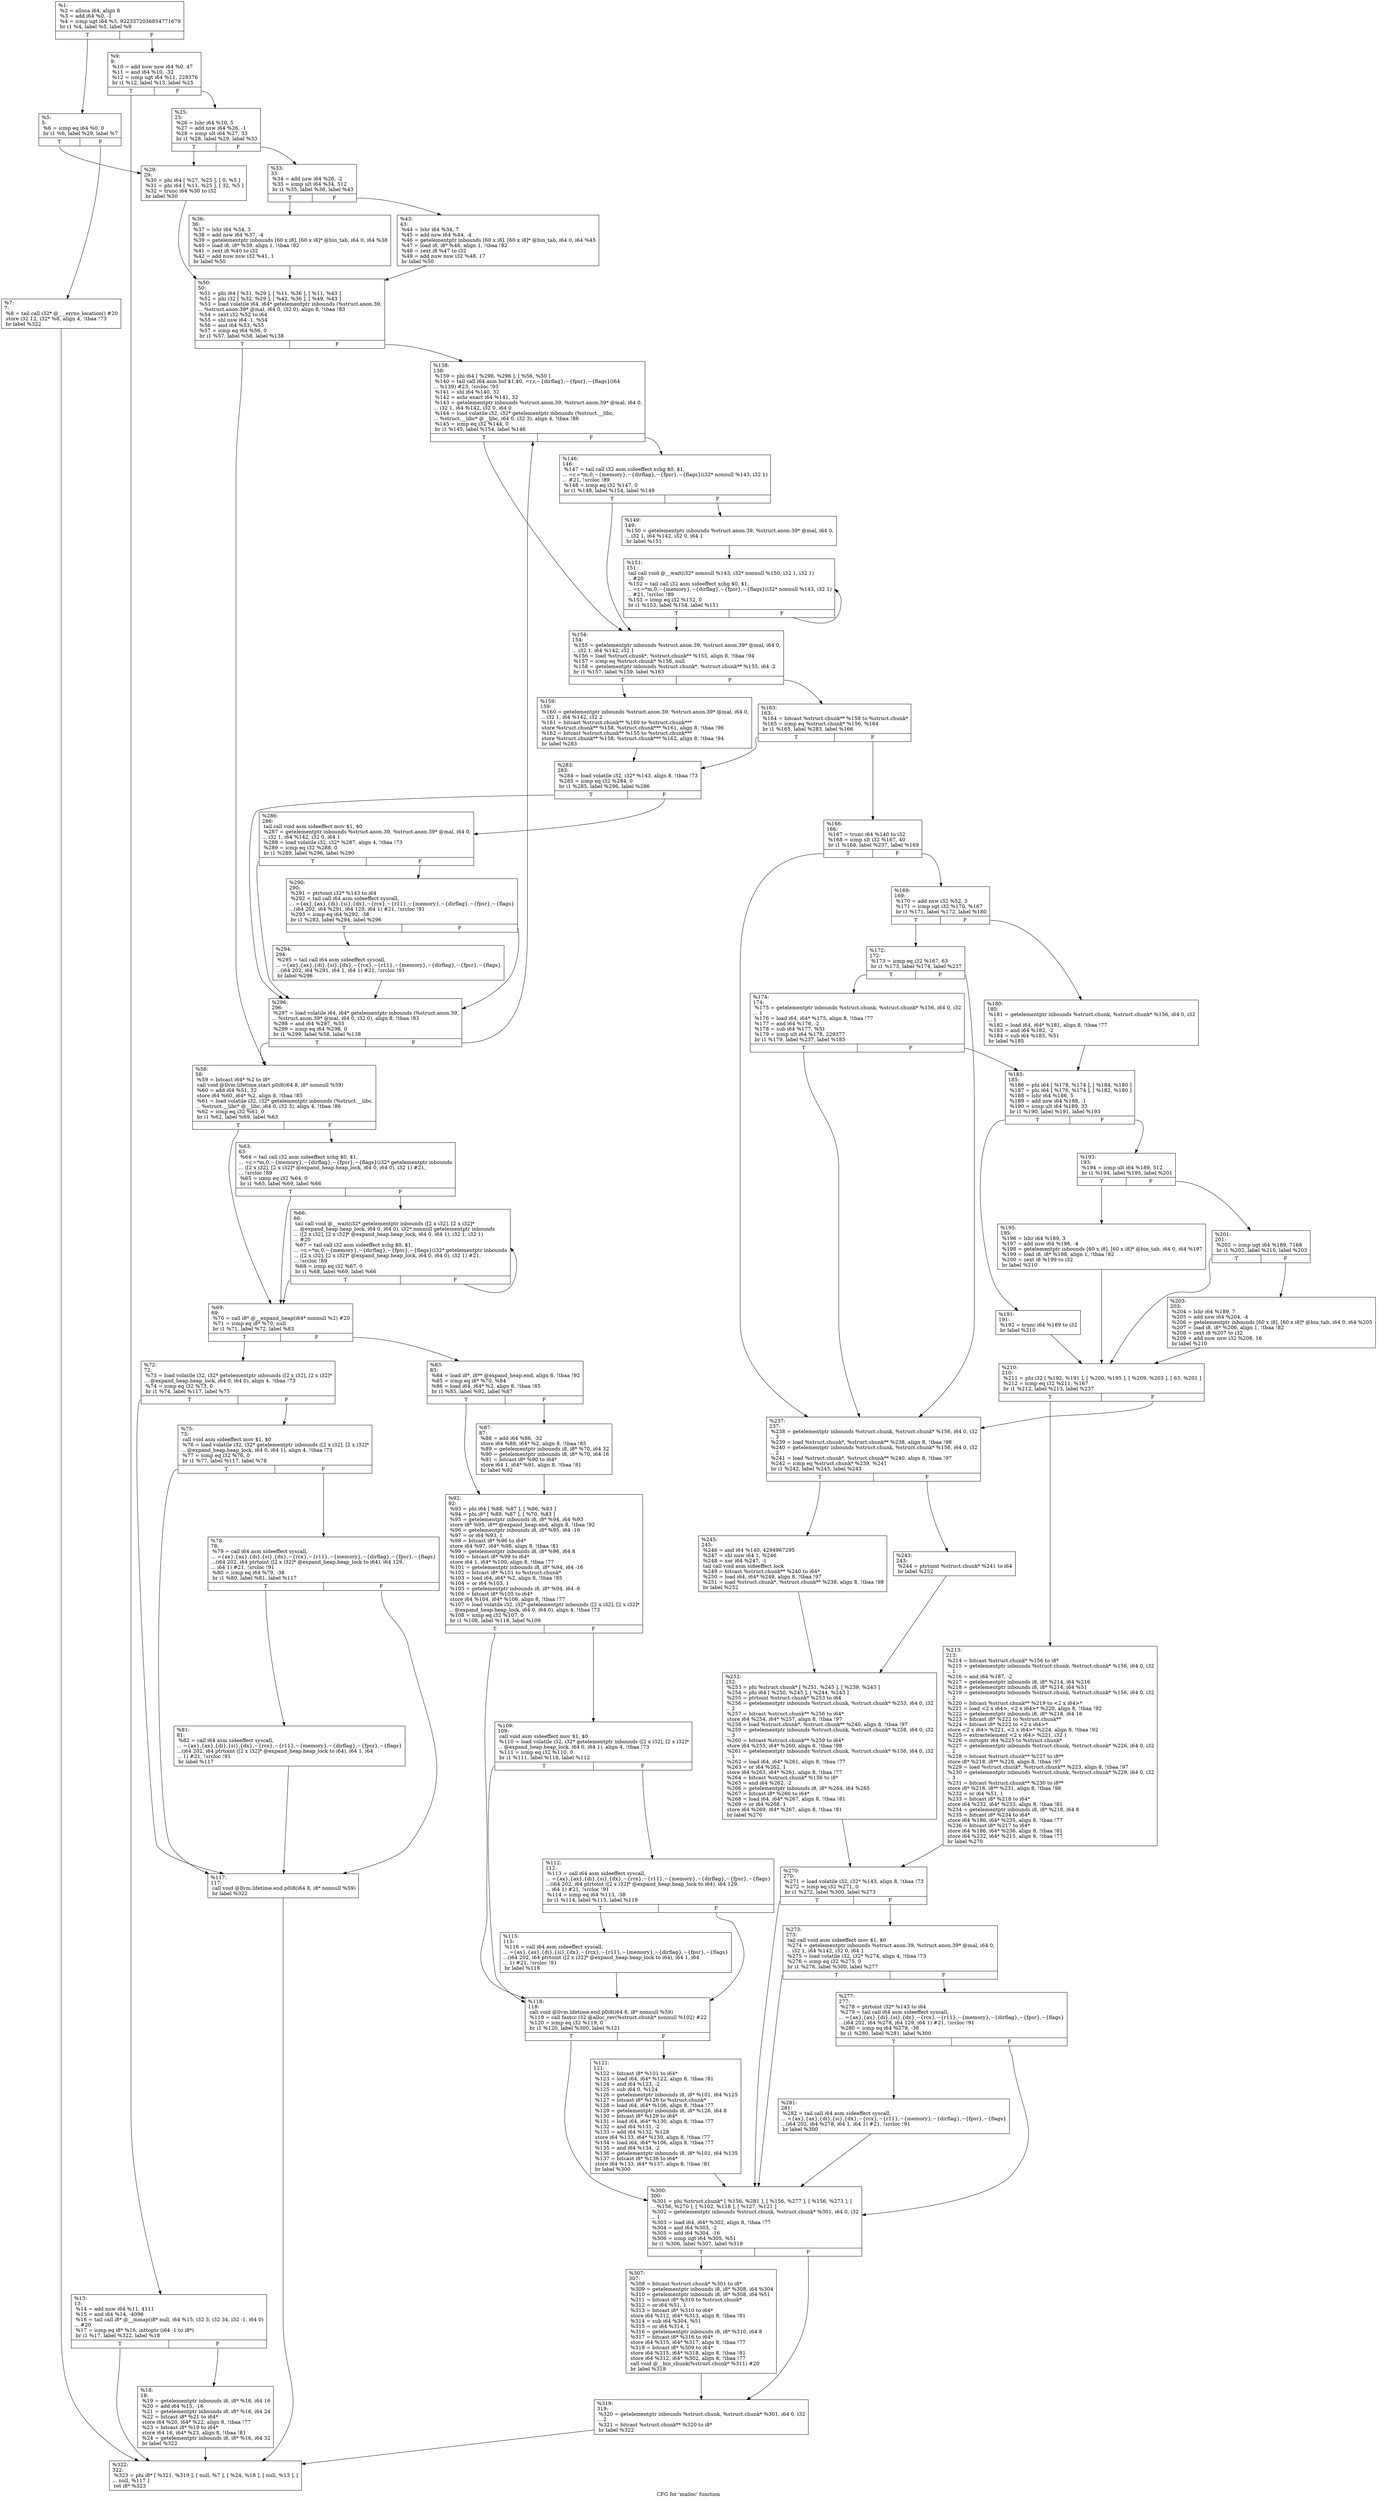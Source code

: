 digraph "CFG for 'malloc' function" {
	label="CFG for 'malloc' function";

	Node0x23060f0 [shape=record,label="{%1:\l  %2 = alloca i64, align 8\l  %3 = add i64 %0, -1\l  %4 = icmp ugt i64 %3, 9223372036854771679\l  br i1 %4, label %5, label %9\l|{<s0>T|<s1>F}}"];
	Node0x23060f0:s0 -> Node0x2306360;
	Node0x23060f0:s1 -> Node0x2306400;
	Node0x2306360 [shape=record,label="{%5:\l5:                                                \l  %6 = icmp eq i64 %0, 0\l  br i1 %6, label %29, label %7\l|{<s0>T|<s1>F}}"];
	Node0x2306360:s0 -> Node0x2306540;
	Node0x2306360:s1 -> Node0x23063b0;
	Node0x23063b0 [shape=record,label="{%7:\l7:                                                \l  %8 = tail call i32* @___errno_location() #20\l  store i32 12, i32* %8, align 4, !tbaa !73\l  br label %322\l}"];
	Node0x23063b0 -> Node0x2307760;
	Node0x2306400 [shape=record,label="{%9:\l9:                                                \l  %10 = add nuw nsw i64 %0, 47\l  %11 = and i64 %10, -32\l  %12 = icmp ugt i64 %11, 229376\l  br i1 %12, label %13, label %25\l|{<s0>T|<s1>F}}"];
	Node0x2306400:s0 -> Node0x2306450;
	Node0x2306400:s1 -> Node0x23064f0;
	Node0x2306450 [shape=record,label="{%13:\l13:                                               \l  %14 = add nuw i64 %11, 4111\l  %15 = and i64 %14, -4096\l  %16 = tail call i8* @__mmap(i8* null, i64 %15, i32 3, i32 34, i32 -1, i64 0)\l... #20\l  %17 = icmp eq i8* %16, inttoptr (i64 -1 to i8*)\l  br i1 %17, label %322, label %18\l|{<s0>T|<s1>F}}"];
	Node0x2306450:s0 -> Node0x2307760;
	Node0x2306450:s1 -> Node0x23064a0;
	Node0x23064a0 [shape=record,label="{%18:\l18:                                               \l  %19 = getelementptr inbounds i8, i8* %16, i64 16\l  %20 = add i64 %15, -16\l  %21 = getelementptr inbounds i8, i8* %16, i64 24\l  %22 = bitcast i8* %21 to i64*\l  store i64 %20, i64* %22, align 8, !tbaa !77\l  %23 = bitcast i8* %19 to i64*\l  store i64 16, i64* %23, align 8, !tbaa !81\l  %24 = getelementptr inbounds i8, i8* %16, i64 32\l  br label %322\l}"];
	Node0x23064a0 -> Node0x2307760;
	Node0x23064f0 [shape=record,label="{%25:\l25:                                               \l  %26 = lshr i64 %10, 5\l  %27 = add nsw i64 %26, -1\l  %28 = icmp ult i64 %27, 33\l  br i1 %28, label %29, label %33\l|{<s0>T|<s1>F}}"];
	Node0x23064f0:s0 -> Node0x2306540;
	Node0x23064f0:s1 -> Node0x2306590;
	Node0x2306540 [shape=record,label="{%29:\l29:                                               \l  %30 = phi i64 [ %27, %25 ], [ 0, %5 ]\l  %31 = phi i64 [ %11, %25 ], [ 32, %5 ]\l  %32 = trunc i64 %30 to i32\l  br label %50\l}"];
	Node0x2306540 -> Node0x2306680;
	Node0x2306590 [shape=record,label="{%33:\l33:                                               \l  %34 = add nsw i64 %26, -2\l  %35 = icmp ult i64 %34, 512\l  br i1 %35, label %36, label %43\l|{<s0>T|<s1>F}}"];
	Node0x2306590:s0 -> Node0x23065e0;
	Node0x2306590:s1 -> Node0x2306630;
	Node0x23065e0 [shape=record,label="{%36:\l36:                                               \l  %37 = lshr i64 %34, 3\l  %38 = add nsw i64 %37, -4\l  %39 = getelementptr inbounds [60 x i8], [60 x i8]* @bin_tab, i64 0, i64 %38\l  %40 = load i8, i8* %39, align 1, !tbaa !82\l  %41 = zext i8 %40 to i32\l  %42 = add nuw nsw i32 %41, 1\l  br label %50\l}"];
	Node0x23065e0 -> Node0x2306680;
	Node0x2306630 [shape=record,label="{%43:\l43:                                               \l  %44 = lshr i64 %34, 7\l  %45 = add nsw i64 %44, -4\l  %46 = getelementptr inbounds [60 x i8], [60 x i8]* @bin_tab, i64 0, i64 %45\l  %47 = load i8, i8* %46, align 1, !tbaa !82\l  %48 = zext i8 %47 to i32\l  %49 = add nuw nsw i32 %48, 17\l  br label %50\l}"];
	Node0x2306630 -> Node0x2306680;
	Node0x2306680 [shape=record,label="{%50:\l50:                                               \l  %51 = phi i64 [ %31, %29 ], [ %11, %36 ], [ %11, %43 ]\l  %52 = phi i32 [ %32, %29 ], [ %42, %36 ], [ %49, %43 ]\l  %53 = load volatile i64, i64* getelementptr inbounds (%struct.anon.39,\l... %struct.anon.39* @mal, i64 0, i32 0), align 8, !tbaa !83\l  %54 = zext i32 %52 to i64\l  %55 = shl nsw i64 -1, %54\l  %56 = and i64 %53, %55\l  %57 = icmp eq i64 %56, 0\l  br i1 %57, label %58, label %138\l|{<s0>T|<s1>F}}"];
	Node0x2306680:s0 -> Node0x23066d0;
	Node0x2306680:s1 -> Node0x2306c20;
	Node0x23066d0 [shape=record,label="{%58:\l58:                                               \l  %59 = bitcast i64* %2 to i8*\l  call void @llvm.lifetime.start.p0i8(i64 8, i8* nonnull %59)\l  %60 = add i64 %51, 32\l  store i64 %60, i64* %2, align 8, !tbaa !85\l  %61 = load volatile i32, i32* getelementptr inbounds (%struct.__libc,\l... %struct.__libc* @__libc, i64 0, i32 3), align 4, !tbaa !86\l  %62 = icmp eq i32 %61, 0\l  br i1 %62, label %69, label %63\l|{<s0>T|<s1>F}}"];
	Node0x23066d0:s0 -> Node0x23067c0;
	Node0x23066d0:s1 -> Node0x2306720;
	Node0x2306720 [shape=record,label="{%63:\l63:                                               \l  %64 = tail call i32 asm sideeffect xchg $0, $1,\l... =r,=*m,0,~\{memory\},~\{dirflag\},~\{fpsr\},~\{flags\}(i32* getelementptr inbounds\l... ([2 x i32], [2 x i32]* @expand_heap.heap_lock, i64 0, i64 0), i32 1) #21,\l... !srcloc !89\l  %65 = icmp eq i32 %64, 0\l  br i1 %65, label %69, label %66\l|{<s0>T|<s1>F}}"];
	Node0x2306720:s0 -> Node0x23067c0;
	Node0x2306720:s1 -> Node0x2306770;
	Node0x2306770 [shape=record,label="{%66:\l66:                                               \l  tail call void @__wait(i32* getelementptr inbounds ([2 x i32], [2 x i32]*\l... @expand_heap.heap_lock, i64 0, i64 0), i32* nonnull getelementptr inbounds\l... ([2 x i32], [2 x i32]* @expand_heap.heap_lock, i64 0, i64 1), i32 1, i32 1)\l... #20\l  %67 = tail call i32 asm sideeffect xchg $0, $1,\l... =r,=*m,0,~\{memory\},~\{dirflag\},~\{fpsr\},~\{flags\}(i32* getelementptr inbounds\l... ([2 x i32], [2 x i32]* @expand_heap.heap_lock, i64 0, i64 0), i32 1) #21,\l... !srcloc !89\l  %68 = icmp eq i32 %67, 0\l  br i1 %68, label %69, label %66\l|{<s0>T|<s1>F}}"];
	Node0x2306770:s0 -> Node0x23067c0;
	Node0x2306770:s1 -> Node0x2306770;
	Node0x23067c0 [shape=record,label="{%69:\l69:                                               \l  %70 = call i8* @__expand_heap(i64* nonnull %2) #20\l  %71 = icmp eq i8* %70, null\l  br i1 %71, label %72, label %83\l|{<s0>T|<s1>F}}"];
	Node0x23067c0:s0 -> Node0x2306810;
	Node0x23067c0:s1 -> Node0x2306950;
	Node0x2306810 [shape=record,label="{%72:\l72:                                               \l  %73 = load volatile i32, i32* getelementptr inbounds ([2 x i32], [2 x i32]*\l... @expand_heap.heap_lock, i64 0, i64 0), align 4, !tbaa !73\l  %74 = icmp eq i32 %73, 0\l  br i1 %74, label %117, label %75\l|{<s0>T|<s1>F}}"];
	Node0x2306810:s0 -> Node0x2306b30;
	Node0x2306810:s1 -> Node0x2306860;
	Node0x2306860 [shape=record,label="{%75:\l75:                                               \l  call void asm sideeffect mov $1, $0 \l  %76 = load volatile i32, i32* getelementptr inbounds ([2 x i32], [2 x i32]*\l... @expand_heap.heap_lock, i64 0, i64 1), align 4, !tbaa !73\l  %77 = icmp eq i32 %76, 0\l  br i1 %77, label %117, label %78\l|{<s0>T|<s1>F}}"];
	Node0x2306860:s0 -> Node0x2306b30;
	Node0x2306860:s1 -> Node0x23068b0;
	Node0x23068b0 [shape=record,label="{%78:\l78:                                               \l  %79 = call i64 asm sideeffect syscall,\l... =\{ax\},\{ax\},\{di\},\{si\},\{dx\},~\{rcx\},~\{r11\},~\{memory\},~\{dirflag\},~\{fpsr\},~\{flags\}\l...(i64 202, i64 ptrtoint ([2 x i32]* @expand_heap.heap_lock to i64), i64 129,\l... i64 1) #21, !srcloc !91\l  %80 = icmp eq i64 %79, -38\l  br i1 %80, label %81, label %117\l|{<s0>T|<s1>F}}"];
	Node0x23068b0:s0 -> Node0x2306900;
	Node0x23068b0:s1 -> Node0x2306b30;
	Node0x2306900 [shape=record,label="{%81:\l81:                                               \l  %82 = call i64 asm sideeffect syscall,\l... =\{ax\},\{ax\},\{di\},\{si\},\{dx\},~\{rcx\},~\{r11\},~\{memory\},~\{dirflag\},~\{fpsr\},~\{flags\}\l...(i64 202, i64 ptrtoint ([2 x i32]* @expand_heap.heap_lock to i64), i64 1, i64\l... 1) #21, !srcloc !91\l  br label %117\l}"];
	Node0x2306900 -> Node0x2306b30;
	Node0x2306950 [shape=record,label="{%83:\l83:                                               \l  %84 = load i8*, i8** @expand_heap.end, align 8, !tbaa !92\l  %85 = icmp eq i8* %70, %84\l  %86 = load i64, i64* %2, align 8, !tbaa !85\l  br i1 %85, label %92, label %87\l|{<s0>T|<s1>F}}"];
	Node0x2306950:s0 -> Node0x23069f0;
	Node0x2306950:s1 -> Node0x23069a0;
	Node0x23069a0 [shape=record,label="{%87:\l87:                                               \l  %88 = add i64 %86, -32\l  store i64 %88, i64* %2, align 8, !tbaa !85\l  %89 = getelementptr inbounds i8, i8* %70, i64 32\l  %90 = getelementptr inbounds i8, i8* %70, i64 16\l  %91 = bitcast i8* %90 to i64*\l  store i64 1, i64* %91, align 8, !tbaa !81\l  br label %92\l}"];
	Node0x23069a0 -> Node0x23069f0;
	Node0x23069f0 [shape=record,label="{%92:\l92:                                               \l  %93 = phi i64 [ %88, %87 ], [ %86, %83 ]\l  %94 = phi i8* [ %89, %87 ], [ %70, %83 ]\l  %95 = getelementptr inbounds i8, i8* %94, i64 %93\l  store i8* %95, i8** @expand_heap.end, align 8, !tbaa !92\l  %96 = getelementptr inbounds i8, i8* %95, i64 -16\l  %97 = or i64 %93, 1\l  %98 = bitcast i8* %96 to i64*\l  store i64 %97, i64* %98, align 8, !tbaa !81\l  %99 = getelementptr inbounds i8, i8* %96, i64 8\l  %100 = bitcast i8* %99 to i64*\l  store i64 1, i64* %100, align 8, !tbaa !77\l  %101 = getelementptr inbounds i8, i8* %94, i64 -16\l  %102 = bitcast i8* %101 to %struct.chunk*\l  %103 = load i64, i64* %2, align 8, !tbaa !85\l  %104 = or i64 %103, 1\l  %105 = getelementptr inbounds i8, i8* %94, i64 -8\l  %106 = bitcast i8* %105 to i64*\l  store i64 %104, i64* %106, align 8, !tbaa !77\l  %107 = load volatile i32, i32* getelementptr inbounds ([2 x i32], [2 x i32]*\l... @expand_heap.heap_lock, i64 0, i64 0), align 4, !tbaa !73\l  %108 = icmp eq i32 %107, 0\l  br i1 %108, label %118, label %109\l|{<s0>T|<s1>F}}"];
	Node0x23069f0:s0 -> Node0x2306b80;
	Node0x23069f0:s1 -> Node0x2306a40;
	Node0x2306a40 [shape=record,label="{%109:\l109:                                              \l  call void asm sideeffect mov $1, $0 \l  %110 = load volatile i32, i32* getelementptr inbounds ([2 x i32], [2 x i32]*\l... @expand_heap.heap_lock, i64 0, i64 1), align 4, !tbaa !73\l  %111 = icmp eq i32 %110, 0\l  br i1 %111, label %118, label %112\l|{<s0>T|<s1>F}}"];
	Node0x2306a40:s0 -> Node0x2306b80;
	Node0x2306a40:s1 -> Node0x2306a90;
	Node0x2306a90 [shape=record,label="{%112:\l112:                                              \l  %113 = call i64 asm sideeffect syscall,\l... =\{ax\},\{ax\},\{di\},\{si\},\{dx\},~\{rcx\},~\{r11\},~\{memory\},~\{dirflag\},~\{fpsr\},~\{flags\}\l...(i64 202, i64 ptrtoint ([2 x i32]* @expand_heap.heap_lock to i64), i64 129,\l... i64 1) #21, !srcloc !91\l  %114 = icmp eq i64 %113, -38\l  br i1 %114, label %115, label %118\l|{<s0>T|<s1>F}}"];
	Node0x2306a90:s0 -> Node0x2306ae0;
	Node0x2306a90:s1 -> Node0x2306b80;
	Node0x2306ae0 [shape=record,label="{%115:\l115:                                              \l  %116 = call i64 asm sideeffect syscall,\l... =\{ax\},\{ax\},\{di\},\{si\},\{dx\},~\{rcx\},~\{r11\},~\{memory\},~\{dirflag\},~\{fpsr\},~\{flags\}\l...(i64 202, i64 ptrtoint ([2 x i32]* @expand_heap.heap_lock to i64), i64 1, i64\l... 1) #21, !srcloc !91\l  br label %118\l}"];
	Node0x2306ae0 -> Node0x2306b80;
	Node0x2306b30 [shape=record,label="{%117:\l117:                                              \l  call void @llvm.lifetime.end.p0i8(i64 8, i8* nonnull %59)\l  br label %322\l}"];
	Node0x2306b30 -> Node0x2307760;
	Node0x2306b80 [shape=record,label="{%118:\l118:                                              \l  call void @llvm.lifetime.end.p0i8(i64 8, i8* nonnull %59)\l  %119 = call fastcc i32 @alloc_rev(%struct.chunk* nonnull %102) #22\l  %120 = icmp eq i32 %119, 0\l  br i1 %120, label %300, label %121\l|{<s0>T|<s1>F}}"];
	Node0x2306b80:s0 -> Node0x2307670;
	Node0x2306b80:s1 -> Node0x2306bd0;
	Node0x2306bd0 [shape=record,label="{%121:\l121:                                              \l  %122 = bitcast i8* %101 to i64*\l  %123 = load i64, i64* %122, align 8, !tbaa !81\l  %124 = and i64 %123, -2\l  %125 = sub i64 0, %124\l  %126 = getelementptr inbounds i8, i8* %101, i64 %125\l  %127 = bitcast i8* %126 to %struct.chunk*\l  %128 = load i64, i64* %106, align 8, !tbaa !77\l  %129 = getelementptr inbounds i8, i8* %126, i64 8\l  %130 = bitcast i8* %129 to i64*\l  %131 = load i64, i64* %130, align 8, !tbaa !77\l  %132 = and i64 %131, -2\l  %133 = add i64 %132, %128\l  store i64 %133, i64* %130, align 8, !tbaa !77\l  %134 = load i64, i64* %106, align 8, !tbaa !77\l  %135 = and i64 %134, -2\l  %136 = getelementptr inbounds i8, i8* %101, i64 %135\l  %137 = bitcast i8* %136 to i64*\l  store i64 %133, i64* %137, align 8, !tbaa !81\l  br label %300\l}"];
	Node0x2306bd0 -> Node0x2307670;
	Node0x2306c20 [shape=record,label="{%138:\l138:                                              \l  %139 = phi i64 [ %298, %296 ], [ %56, %50 ]\l  %140 = tail call i64 asm bsf $1,$0, =r,r,~\{dirflag\},~\{fpsr\},~\{flags\}(i64\l... %139) #23, !srcloc !93\l  %141 = shl i64 %140, 32\l  %142 = ashr exact i64 %141, 32\l  %143 = getelementptr inbounds %struct.anon.39, %struct.anon.39* @mal, i64 0,\l... i32 1, i64 %142, i32 0, i64 0\l  %144 = load volatile i32, i32* getelementptr inbounds (%struct.__libc,\l... %struct.__libc* @__libc, i64 0, i32 3), align 4, !tbaa !86\l  %145 = icmp eq i32 %144, 0\l  br i1 %145, label %154, label %146\l|{<s0>T|<s1>F}}"];
	Node0x2306c20:s0 -> Node0x2306d60;
	Node0x2306c20:s1 -> Node0x2306c70;
	Node0x2306c70 [shape=record,label="{%146:\l146:                                              \l  %147 = tail call i32 asm sideeffect xchg $0, $1,\l... =r,=*m,0,~\{memory\},~\{dirflag\},~\{fpsr\},~\{flags\}(i32* nonnull %143, i32 1)\l... #21, !srcloc !89\l  %148 = icmp eq i32 %147, 0\l  br i1 %148, label %154, label %149\l|{<s0>T|<s1>F}}"];
	Node0x2306c70:s0 -> Node0x2306d60;
	Node0x2306c70:s1 -> Node0x2306cc0;
	Node0x2306cc0 [shape=record,label="{%149:\l149:                                              \l  %150 = getelementptr inbounds %struct.anon.39, %struct.anon.39* @mal, i64 0,\l... i32 1, i64 %142, i32 0, i64 1\l  br label %151\l}"];
	Node0x2306cc0 -> Node0x2306d10;
	Node0x2306d10 [shape=record,label="{%151:\l151:                                              \l  tail call void @__wait(i32* nonnull %143, i32* nonnull %150, i32 1, i32 1)\l... #20\l  %152 = tail call i32 asm sideeffect xchg $0, $1,\l... =r,=*m,0,~\{memory\},~\{dirflag\},~\{fpsr\},~\{flags\}(i32* nonnull %143, i32 1)\l... #21, !srcloc !89\l  %153 = icmp eq i32 %152, 0\l  br i1 %153, label %154, label %151\l|{<s0>T|<s1>F}}"];
	Node0x2306d10:s0 -> Node0x2306d60;
	Node0x2306d10:s1 -> Node0x2306d10;
	Node0x2306d60 [shape=record,label="{%154:\l154:                                              \l  %155 = getelementptr inbounds %struct.anon.39, %struct.anon.39* @mal, i64 0,\l... i32 1, i64 %142, i32 1\l  %156 = load %struct.chunk*, %struct.chunk** %155, align 8, !tbaa !94\l  %157 = icmp eq %struct.chunk* %156, null\l  %158 = getelementptr inbounds %struct.chunk*, %struct.chunk** %155, i64 -2\l  br i1 %157, label %159, label %163\l|{<s0>T|<s1>F}}"];
	Node0x2306d60:s0 -> Node0x2306db0;
	Node0x2306d60:s1 -> Node0x2306e00;
	Node0x2306db0 [shape=record,label="{%159:\l159:                                              \l  %160 = getelementptr inbounds %struct.anon.39, %struct.anon.39* @mal, i64 0,\l... i32 1, i64 %142, i32 2\l  %161 = bitcast %struct.chunk** %160 to %struct.chunk***\l  store %struct.chunk** %158, %struct.chunk*** %161, align 8, !tbaa !96\l  %162 = bitcast %struct.chunk** %155 to %struct.chunk***\l  store %struct.chunk** %158, %struct.chunk*** %162, align 8, !tbaa !94\l  br label %283\l}"];
	Node0x2306db0 -> Node0x23074e0;
	Node0x2306e00 [shape=record,label="{%163:\l163:                                              \l  %164 = bitcast %struct.chunk** %158 to %struct.chunk*\l  %165 = icmp eq %struct.chunk* %156, %164\l  br i1 %165, label %283, label %166\l|{<s0>T|<s1>F}}"];
	Node0x2306e00:s0 -> Node0x23074e0;
	Node0x2306e00:s1 -> Node0x2306e50;
	Node0x2306e50 [shape=record,label="{%166:\l166:                                              \l  %167 = trunc i64 %140 to i32\l  %168 = icmp slt i32 %167, 40\l  br i1 %168, label %237, label %169\l|{<s0>T|<s1>F}}"];
	Node0x2306e50:s0 -> Node0x2307260;
	Node0x2306e50:s1 -> Node0x2306ea0;
	Node0x2306ea0 [shape=record,label="{%169:\l169:                                              \l  %170 = add nsw i32 %52, 3\l  %171 = icmp sgt i32 %170, %167\l  br i1 %171, label %172, label %180\l|{<s0>T|<s1>F}}"];
	Node0x2306ea0:s0 -> Node0x2306ef0;
	Node0x2306ea0:s1 -> Node0x2306f90;
	Node0x2306ef0 [shape=record,label="{%172:\l172:                                              \l  %173 = icmp eq i32 %167, 63\l  br i1 %173, label %174, label %237\l|{<s0>T|<s1>F}}"];
	Node0x2306ef0:s0 -> Node0x2306f40;
	Node0x2306ef0:s1 -> Node0x2307260;
	Node0x2306f40 [shape=record,label="{%174:\l174:                                              \l  %175 = getelementptr inbounds %struct.chunk, %struct.chunk* %156, i64 0, i32\l... 1\l  %176 = load i64, i64* %175, align 8, !tbaa !77\l  %177 = and i64 %176, -2\l  %178 = sub i64 %177, %51\l  %179 = icmp ult i64 %178, 229377\l  br i1 %179, label %237, label %185\l|{<s0>T|<s1>F}}"];
	Node0x2306f40:s0 -> Node0x2307260;
	Node0x2306f40:s1 -> Node0x2306fe0;
	Node0x2306f90 [shape=record,label="{%180:\l180:                                              \l  %181 = getelementptr inbounds %struct.chunk, %struct.chunk* %156, i64 0, i32\l... 1\l  %182 = load i64, i64* %181, align 8, !tbaa !77\l  %183 = and i64 %182, -2\l  %184 = sub i64 %183, %51\l  br label %185\l}"];
	Node0x2306f90 -> Node0x2306fe0;
	Node0x2306fe0 [shape=record,label="{%185:\l185:                                              \l  %186 = phi i64 [ %178, %174 ], [ %184, %180 ]\l  %187 = phi i64 [ %176, %174 ], [ %182, %180 ]\l  %188 = lshr i64 %186, 5\l  %189 = add nsw i64 %188, -1\l  %190 = icmp ult i64 %189, 33\l  br i1 %190, label %191, label %193\l|{<s0>T|<s1>F}}"];
	Node0x2306fe0:s0 -> Node0x2307030;
	Node0x2306fe0:s1 -> Node0x2307080;
	Node0x2307030 [shape=record,label="{%191:\l191:                                              \l  %192 = trunc i64 %189 to i32\l  br label %210\l}"];
	Node0x2307030 -> Node0x23071c0;
	Node0x2307080 [shape=record,label="{%193:\l193:                                              \l  %194 = icmp ult i64 %189, 512\l  br i1 %194, label %195, label %201\l|{<s0>T|<s1>F}}"];
	Node0x2307080:s0 -> Node0x23070d0;
	Node0x2307080:s1 -> Node0x2307120;
	Node0x23070d0 [shape=record,label="{%195:\l195:                                              \l  %196 = lshr i64 %189, 3\l  %197 = add nsw i64 %196, -4\l  %198 = getelementptr inbounds [60 x i8], [60 x i8]* @bin_tab, i64 0, i64 %197\l  %199 = load i8, i8* %198, align 1, !tbaa !82\l  %200 = zext i8 %199 to i32\l  br label %210\l}"];
	Node0x23070d0 -> Node0x23071c0;
	Node0x2307120 [shape=record,label="{%201:\l201:                                              \l  %202 = icmp ugt i64 %189, 7168\l  br i1 %202, label %210, label %203\l|{<s0>T|<s1>F}}"];
	Node0x2307120:s0 -> Node0x23071c0;
	Node0x2307120:s1 -> Node0x2307170;
	Node0x2307170 [shape=record,label="{%203:\l203:                                              \l  %204 = lshr i64 %189, 7\l  %205 = add nsw i64 %204, -4\l  %206 = getelementptr inbounds [60 x i8], [60 x i8]* @bin_tab, i64 0, i64 %205\l  %207 = load i8, i8* %206, align 1, !tbaa !82\l  %208 = zext i8 %207 to i32\l  %209 = add nuw nsw i32 %208, 16\l  br label %210\l}"];
	Node0x2307170 -> Node0x23071c0;
	Node0x23071c0 [shape=record,label="{%210:\l210:                                              \l  %211 = phi i32 [ %192, %191 ], [ %200, %195 ], [ %209, %203 ], [ 63, %201 ]\l  %212 = icmp eq i32 %211, %167\l  br i1 %212, label %213, label %237\l|{<s0>T|<s1>F}}"];
	Node0x23071c0:s0 -> Node0x2307210;
	Node0x23071c0:s1 -> Node0x2307260;
	Node0x2307210 [shape=record,label="{%213:\l213:                                              \l  %214 = bitcast %struct.chunk* %156 to i8*\l  %215 = getelementptr inbounds %struct.chunk, %struct.chunk* %156, i64 0, i32\l... 1\l  %216 = and i64 %187, -2\l  %217 = getelementptr inbounds i8, i8* %214, i64 %216\l  %218 = getelementptr inbounds i8, i8* %214, i64 %51\l  %219 = getelementptr inbounds %struct.chunk, %struct.chunk* %156, i64 0, i32\l... 2\l  %220 = bitcast %struct.chunk** %219 to \<2 x i64\>*\l  %221 = load \<2 x i64\>, \<2 x i64\>* %220, align 8, !tbaa !92\l  %222 = getelementptr inbounds i8, i8* %218, i64 16\l  %223 = bitcast i8* %222 to %struct.chunk**\l  %224 = bitcast i8* %222 to \<2 x i64\>*\l  store \<2 x i64\> %221, \<2 x i64\>* %224, align 8, !tbaa !92\l  %225 = extractelement \<2 x i64\> %221, i32 1\l  %226 = inttoptr i64 %225 to %struct.chunk*\l  %227 = getelementptr inbounds %struct.chunk, %struct.chunk* %226, i64 0, i32\l... 2\l  %228 = bitcast %struct.chunk** %227 to i8**\l  store i8* %218, i8** %228, align 8, !tbaa !97\l  %229 = load %struct.chunk*, %struct.chunk** %223, align 8, !tbaa !97\l  %230 = getelementptr inbounds %struct.chunk, %struct.chunk* %229, i64 0, i32\l... 3\l  %231 = bitcast %struct.chunk** %230 to i8**\l  store i8* %218, i8** %231, align 8, !tbaa !98\l  %232 = or i64 %51, 1\l  %233 = bitcast i8* %218 to i64*\l  store i64 %232, i64* %233, align 8, !tbaa !81\l  %234 = getelementptr inbounds i8, i8* %218, i64 8\l  %235 = bitcast i8* %234 to i64*\l  store i64 %186, i64* %235, align 8, !tbaa !77\l  %236 = bitcast i8* %217 to i64*\l  store i64 %186, i64* %236, align 8, !tbaa !81\l  store i64 %232, i64* %215, align 8, !tbaa !77\l  br label %270\l}"];
	Node0x2307210 -> Node0x23073a0;
	Node0x2307260 [shape=record,label="{%237:\l237:                                              \l  %238 = getelementptr inbounds %struct.chunk, %struct.chunk* %156, i64 0, i32\l... 3\l  %239 = load %struct.chunk*, %struct.chunk** %238, align 8, !tbaa !98\l  %240 = getelementptr inbounds %struct.chunk, %struct.chunk* %156, i64 0, i32\l... 2\l  %241 = load %struct.chunk*, %struct.chunk** %240, align 8, !tbaa !97\l  %242 = icmp eq %struct.chunk* %239, %241\l  br i1 %242, label %245, label %243\l|{<s0>T|<s1>F}}"];
	Node0x2307260:s0 -> Node0x2307300;
	Node0x2307260:s1 -> Node0x23072b0;
	Node0x23072b0 [shape=record,label="{%243:\l243:                                              \l  %244 = ptrtoint %struct.chunk* %241 to i64\l  br label %252\l}"];
	Node0x23072b0 -> Node0x2307350;
	Node0x2307300 [shape=record,label="{%245:\l245:                                              \l  %246 = and i64 %140, 4294967295\l  %247 = shl nuw i64 1, %246\l  %248 = xor i64 %247, -1\l  tail call void asm sideeffect lock \l  %249 = bitcast %struct.chunk** %240 to i64*\l  %250 = load i64, i64* %249, align 8, !tbaa !97\l  %251 = load %struct.chunk*, %struct.chunk** %238, align 8, !tbaa !98\l  br label %252\l}"];
	Node0x2307300 -> Node0x2307350;
	Node0x2307350 [shape=record,label="{%252:\l252:                                              \l  %253 = phi %struct.chunk* [ %251, %245 ], [ %239, %243 ]\l  %254 = phi i64 [ %250, %245 ], [ %244, %243 ]\l  %255 = ptrtoint %struct.chunk* %253 to i64\l  %256 = getelementptr inbounds %struct.chunk, %struct.chunk* %253, i64 0, i32\l... 2\l  %257 = bitcast %struct.chunk** %256 to i64*\l  store i64 %254, i64* %257, align 8, !tbaa !97\l  %258 = load %struct.chunk*, %struct.chunk** %240, align 8, !tbaa !97\l  %259 = getelementptr inbounds %struct.chunk, %struct.chunk* %258, i64 0, i32\l... 3\l  %260 = bitcast %struct.chunk** %259 to i64*\l  store i64 %255, i64* %260, align 8, !tbaa !98\l  %261 = getelementptr inbounds %struct.chunk, %struct.chunk* %156, i64 0, i32\l... 1\l  %262 = load i64, i64* %261, align 8, !tbaa !77\l  %263 = or i64 %262, 1\l  store i64 %263, i64* %261, align 8, !tbaa !77\l  %264 = bitcast %struct.chunk* %156 to i8*\l  %265 = and i64 %262, -2\l  %266 = getelementptr inbounds i8, i8* %264, i64 %265\l  %267 = bitcast i8* %266 to i64*\l  %268 = load i64, i64* %267, align 8, !tbaa !81\l  %269 = or i64 %268, 1\l  store i64 %269, i64* %267, align 8, !tbaa !81\l  br label %270\l}"];
	Node0x2307350 -> Node0x23073a0;
	Node0x23073a0 [shape=record,label="{%270:\l270:                                              \l  %271 = load volatile i32, i32* %143, align 8, !tbaa !73\l  %272 = icmp eq i32 %271, 0\l  br i1 %272, label %300, label %273\l|{<s0>T|<s1>F}}"];
	Node0x23073a0:s0 -> Node0x2307670;
	Node0x23073a0:s1 -> Node0x23073f0;
	Node0x23073f0 [shape=record,label="{%273:\l273:                                              \l  tail call void asm sideeffect mov $1, $0 \l  %274 = getelementptr inbounds %struct.anon.39, %struct.anon.39* @mal, i64 0,\l... i32 1, i64 %142, i32 0, i64 1\l  %275 = load volatile i32, i32* %274, align 4, !tbaa !73\l  %276 = icmp eq i32 %275, 0\l  br i1 %276, label %300, label %277\l|{<s0>T|<s1>F}}"];
	Node0x23073f0:s0 -> Node0x2307670;
	Node0x23073f0:s1 -> Node0x2307440;
	Node0x2307440 [shape=record,label="{%277:\l277:                                              \l  %278 = ptrtoint i32* %143 to i64\l  %279 = tail call i64 asm sideeffect syscall,\l... =\{ax\},\{ax\},\{di\},\{si\},\{dx\},~\{rcx\},~\{r11\},~\{memory\},~\{dirflag\},~\{fpsr\},~\{flags\}\l...(i64 202, i64 %278, i64 129, i64 1) #21, !srcloc !91\l  %280 = icmp eq i64 %279, -38\l  br i1 %280, label %281, label %300\l|{<s0>T|<s1>F}}"];
	Node0x2307440:s0 -> Node0x2307490;
	Node0x2307440:s1 -> Node0x2307670;
	Node0x2307490 [shape=record,label="{%281:\l281:                                              \l  %282 = tail call i64 asm sideeffect syscall,\l... =\{ax\},\{ax\},\{di\},\{si\},\{dx\},~\{rcx\},~\{r11\},~\{memory\},~\{dirflag\},~\{fpsr\},~\{flags\}\l...(i64 202, i64 %278, i64 1, i64 1) #21, !srcloc !91\l  br label %300\l}"];
	Node0x2307490 -> Node0x2307670;
	Node0x23074e0 [shape=record,label="{%283:\l283:                                              \l  %284 = load volatile i32, i32* %143, align 8, !tbaa !73\l  %285 = icmp eq i32 %284, 0\l  br i1 %285, label %296, label %286\l|{<s0>T|<s1>F}}"];
	Node0x23074e0:s0 -> Node0x2307620;
	Node0x23074e0:s1 -> Node0x2307530;
	Node0x2307530 [shape=record,label="{%286:\l286:                                              \l  tail call void asm sideeffect mov $1, $0 \l  %287 = getelementptr inbounds %struct.anon.39, %struct.anon.39* @mal, i64 0,\l... i32 1, i64 %142, i32 0, i64 1\l  %288 = load volatile i32, i32* %287, align 4, !tbaa !73\l  %289 = icmp eq i32 %288, 0\l  br i1 %289, label %296, label %290\l|{<s0>T|<s1>F}}"];
	Node0x2307530:s0 -> Node0x2307620;
	Node0x2307530:s1 -> Node0x2307580;
	Node0x2307580 [shape=record,label="{%290:\l290:                                              \l  %291 = ptrtoint i32* %143 to i64\l  %292 = tail call i64 asm sideeffect syscall,\l... =\{ax\},\{ax\},\{di\},\{si\},\{dx\},~\{rcx\},~\{r11\},~\{memory\},~\{dirflag\},~\{fpsr\},~\{flags\}\l...(i64 202, i64 %291, i64 129, i64 1) #21, !srcloc !91\l  %293 = icmp eq i64 %292, -38\l  br i1 %293, label %294, label %296\l|{<s0>T|<s1>F}}"];
	Node0x2307580:s0 -> Node0x23075d0;
	Node0x2307580:s1 -> Node0x2307620;
	Node0x23075d0 [shape=record,label="{%294:\l294:                                              \l  %295 = tail call i64 asm sideeffect syscall,\l... =\{ax\},\{ax\},\{di\},\{si\},\{dx\},~\{rcx\},~\{r11\},~\{memory\},~\{dirflag\},~\{fpsr\},~\{flags\}\l...(i64 202, i64 %291, i64 1, i64 1) #21, !srcloc !91\l  br label %296\l}"];
	Node0x23075d0 -> Node0x2307620;
	Node0x2307620 [shape=record,label="{%296:\l296:                                              \l  %297 = load volatile i64, i64* getelementptr inbounds (%struct.anon.39,\l... %struct.anon.39* @mal, i64 0, i32 0), align 8, !tbaa !83\l  %298 = and i64 %297, %55\l  %299 = icmp eq i64 %298, 0\l  br i1 %299, label %58, label %138\l|{<s0>T|<s1>F}}"];
	Node0x2307620:s0 -> Node0x23066d0;
	Node0x2307620:s1 -> Node0x2306c20;
	Node0x2307670 [shape=record,label="{%300:\l300:                                              \l  %301 = phi %struct.chunk* [ %156, %281 ], [ %156, %277 ], [ %156, %273 ], [\l... %156, %270 ], [ %102, %118 ], [ %127, %121 ]\l  %302 = getelementptr inbounds %struct.chunk, %struct.chunk* %301, i64 0, i32\l... 1\l  %303 = load i64, i64* %302, align 8, !tbaa !77\l  %304 = and i64 %303, -2\l  %305 = add i64 %304, -16\l  %306 = icmp ugt i64 %305, %51\l  br i1 %306, label %307, label %319\l|{<s0>T|<s1>F}}"];
	Node0x2307670:s0 -> Node0x23076c0;
	Node0x2307670:s1 -> Node0x2307710;
	Node0x23076c0 [shape=record,label="{%307:\l307:                                              \l  %308 = bitcast %struct.chunk* %301 to i8*\l  %309 = getelementptr inbounds i8, i8* %308, i64 %304\l  %310 = getelementptr inbounds i8, i8* %308, i64 %51\l  %311 = bitcast i8* %310 to %struct.chunk*\l  %312 = or i64 %51, 1\l  %313 = bitcast i8* %310 to i64*\l  store i64 %312, i64* %313, align 8, !tbaa !81\l  %314 = sub i64 %304, %51\l  %315 = or i64 %314, 1\l  %316 = getelementptr inbounds i8, i8* %310, i64 8\l  %317 = bitcast i8* %316 to i64*\l  store i64 %315, i64* %317, align 8, !tbaa !77\l  %318 = bitcast i8* %309 to i64*\l  store i64 %315, i64* %318, align 8, !tbaa !81\l  store i64 %312, i64* %302, align 8, !tbaa !77\l  call void @__bin_chunk(%struct.chunk* %311) #20\l  br label %319\l}"];
	Node0x23076c0 -> Node0x2307710;
	Node0x2307710 [shape=record,label="{%319:\l319:                                              \l  %320 = getelementptr inbounds %struct.chunk, %struct.chunk* %301, i64 0, i32\l... 2\l  %321 = bitcast %struct.chunk** %320 to i8*\l  br label %322\l}"];
	Node0x2307710 -> Node0x2307760;
	Node0x2307760 [shape=record,label="{%322:\l322:                                              \l  %323 = phi i8* [ %321, %319 ], [ null, %7 ], [ %24, %18 ], [ null, %13 ], [\l... null, %117 ]\l  ret i8* %323\l}"];
}
